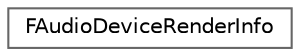 digraph "Graphical Class Hierarchy"
{
 // INTERACTIVE_SVG=YES
 // LATEX_PDF_SIZE
  bgcolor="transparent";
  edge [fontname=Helvetica,fontsize=10,labelfontname=Helvetica,labelfontsize=10];
  node [fontname=Helvetica,fontsize=10,shape=box,height=0.2,width=0.4];
  rankdir="LR";
  Node0 [id="Node000000",label="FAudioDeviceRenderInfo",height=0.2,width=0.4,color="grey40", fillcolor="white", style="filled",URL="$d6/d86/structFAudioDeviceRenderInfo.html",tooltip=" "];
}
